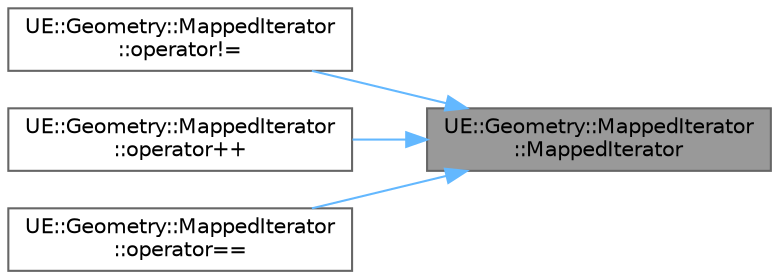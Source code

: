 digraph "UE::Geometry::MappedIterator::MappedIterator"
{
 // INTERACTIVE_SVG=YES
 // LATEX_PDF_SIZE
  bgcolor="transparent";
  edge [fontname=Helvetica,fontsize=10,labelfontname=Helvetica,labelfontsize=10];
  node [fontname=Helvetica,fontsize=10,shape=box,height=0.2,width=0.4];
  rankdir="RL";
  Node1 [id="Node000001",label="UE::Geometry::MappedIterator\l::MappedIterator",height=0.2,width=0.4,color="gray40", fillcolor="grey60", style="filled", fontcolor="black",tooltip=" "];
  Node1 -> Node2 [id="edge1_Node000001_Node000002",dir="back",color="steelblue1",style="solid",tooltip=" "];
  Node2 [id="Node000002",label="UE::Geometry::MappedIterator\l::operator!=",height=0.2,width=0.4,color="grey40", fillcolor="white", style="filled",URL="$d2/dda/classUE_1_1Geometry_1_1MappedIterator.html#aadde2e1591eb7fdedd1bb5248d232cd4",tooltip=" "];
  Node1 -> Node3 [id="edge2_Node000001_Node000003",dir="back",color="steelblue1",style="solid",tooltip=" "];
  Node3 [id="Node000003",label="UE::Geometry::MappedIterator\l::operator++",height=0.2,width=0.4,color="grey40", fillcolor="white", style="filled",URL="$d2/dda/classUE_1_1Geometry_1_1MappedIterator.html#a351f61024cba5c3286307dd670b4c203",tooltip=" "];
  Node1 -> Node4 [id="edge3_Node000001_Node000004",dir="back",color="steelblue1",style="solid",tooltip=" "];
  Node4 [id="Node000004",label="UE::Geometry::MappedIterator\l::operator==",height=0.2,width=0.4,color="grey40", fillcolor="white", style="filled",URL="$d2/dda/classUE_1_1Geometry_1_1MappedIterator.html#a1b164e6d5beaf5a5e69d5bf1880454b2",tooltip=" "];
}
